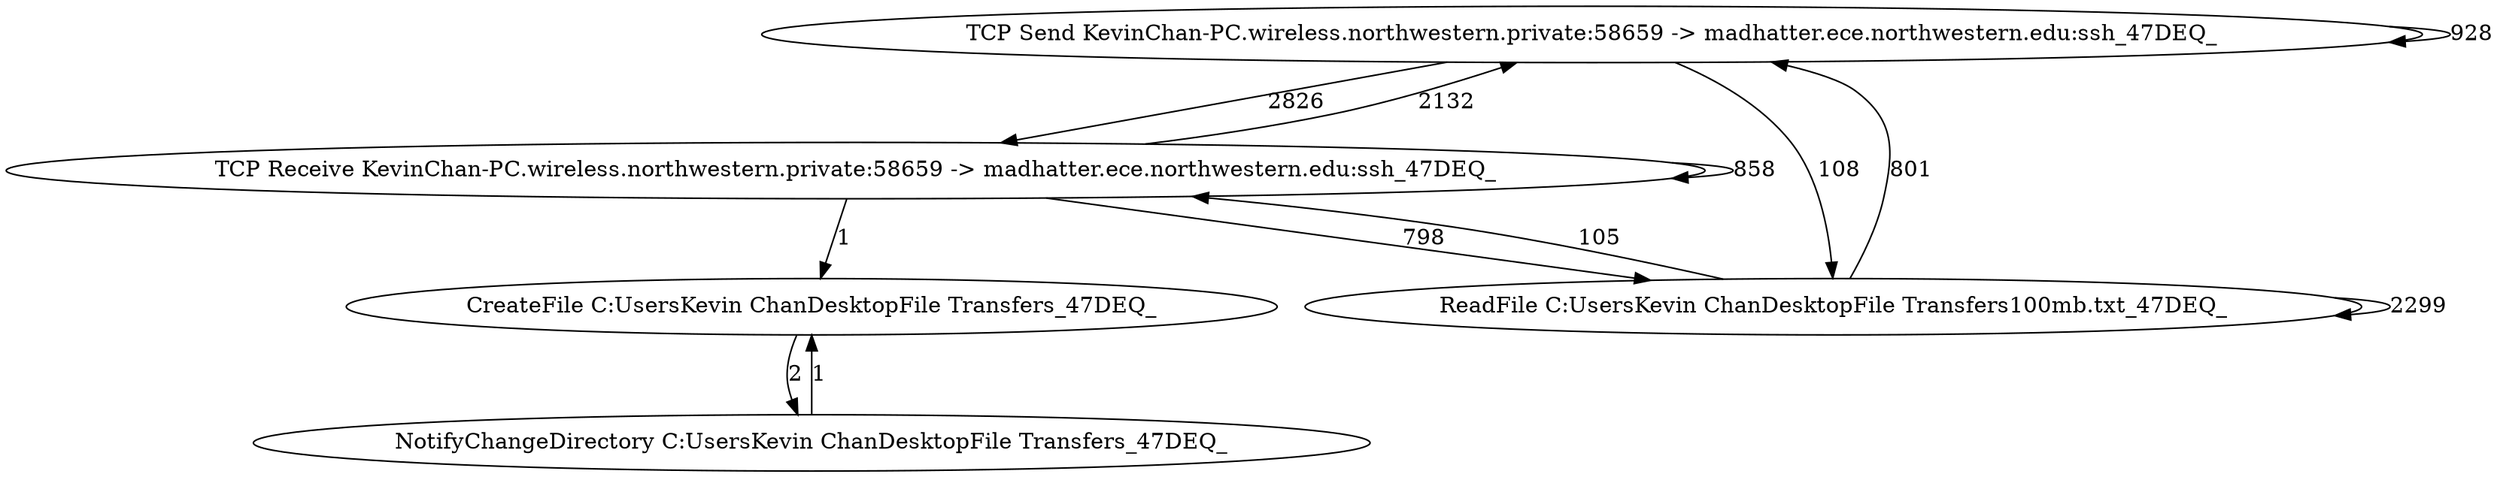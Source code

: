 strict digraph G {
  "TCP Send KevinChan-PC.wireless.northwestern.private:58659 -&gt; madhatter.ece.northwestern.edu:ssh_47DEQ_";
  "TCP Receive KevinChan-PC.wireless.northwestern.private:58659 -&gt; madhatter.ece.northwestern.edu:ssh_47DEQ_";
  "ReadFile C:\Users\Kevin Chan\Desktop\File Transfers\100mb.txt_47DEQ_";
  "CreateFile C:\Users\Kevin Chan\Desktop\File Transfers_47DEQ_";
  "NotifyChangeDirectory C:\Users\Kevin Chan\Desktop\File Transfers_47DEQ_";
  "TCP Send KevinChan-PC.wireless.northwestern.private:58659 -&gt; madhatter.ece.northwestern.edu:ssh_47DEQ_" -> "TCP Receive KevinChan-PC.wireless.northwestern.private:58659 -&gt; madhatter.ece.northwestern.edu:ssh_47DEQ_" [ label="2826" ];
  "TCP Receive KevinChan-PC.wireless.northwestern.private:58659 -&gt; madhatter.ece.northwestern.edu:ssh_47DEQ_" -> "ReadFile C:\Users\Kevin Chan\Desktop\File Transfers\100mb.txt_47DEQ_" [ label="798" ];
  "ReadFile C:\Users\Kevin Chan\Desktop\File Transfers\100mb.txt_47DEQ_" -> "ReadFile C:\Users\Kevin Chan\Desktop\File Transfers\100mb.txt_47DEQ_" [ label="2299" ];
  "ReadFile C:\Users\Kevin Chan\Desktop\File Transfers\100mb.txt_47DEQ_" -> "TCP Send KevinChan-PC.wireless.northwestern.private:58659 -&gt; madhatter.ece.northwestern.edu:ssh_47DEQ_" [ label="801" ];
  "TCP Receive KevinChan-PC.wireless.northwestern.private:58659 -&gt; madhatter.ece.northwestern.edu:ssh_47DEQ_" -> "TCP Send KevinChan-PC.wireless.northwestern.private:58659 -&gt; madhatter.ece.northwestern.edu:ssh_47DEQ_" [ label="2132" ];
  "TCP Send KevinChan-PC.wireless.northwestern.private:58659 -&gt; madhatter.ece.northwestern.edu:ssh_47DEQ_" -> "ReadFile C:\Users\Kevin Chan\Desktop\File Transfers\100mb.txt_47DEQ_" [ label="108" ];
  "ReadFile C:\Users\Kevin Chan\Desktop\File Transfers\100mb.txt_47DEQ_" -> "TCP Receive KevinChan-PC.wireless.northwestern.private:58659 -&gt; madhatter.ece.northwestern.edu:ssh_47DEQ_" [ label="105" ];
  "TCP Receive KevinChan-PC.wireless.northwestern.private:58659 -&gt; madhatter.ece.northwestern.edu:ssh_47DEQ_" -> "TCP Receive KevinChan-PC.wireless.northwestern.private:58659 -&gt; madhatter.ece.northwestern.edu:ssh_47DEQ_" [ label="858" ];
  "TCP Send KevinChan-PC.wireless.northwestern.private:58659 -&gt; madhatter.ece.northwestern.edu:ssh_47DEQ_" -> "TCP Send KevinChan-PC.wireless.northwestern.private:58659 -&gt; madhatter.ece.northwestern.edu:ssh_47DEQ_" [ label="928" ];
  "TCP Receive KevinChan-PC.wireless.northwestern.private:58659 -&gt; madhatter.ece.northwestern.edu:ssh_47DEQ_" -> "CreateFile C:\Users\Kevin Chan\Desktop\File Transfers_47DEQ_" [ label="1" ];
  "CreateFile C:\Users\Kevin Chan\Desktop\File Transfers_47DEQ_" -> "NotifyChangeDirectory C:\Users\Kevin Chan\Desktop\File Transfers_47DEQ_" [ label="2" ];
  "NotifyChangeDirectory C:\Users\Kevin Chan\Desktop\File Transfers_47DEQ_" -> "CreateFile C:\Users\Kevin Chan\Desktop\File Transfers_47DEQ_" [ label="1" ];
}
